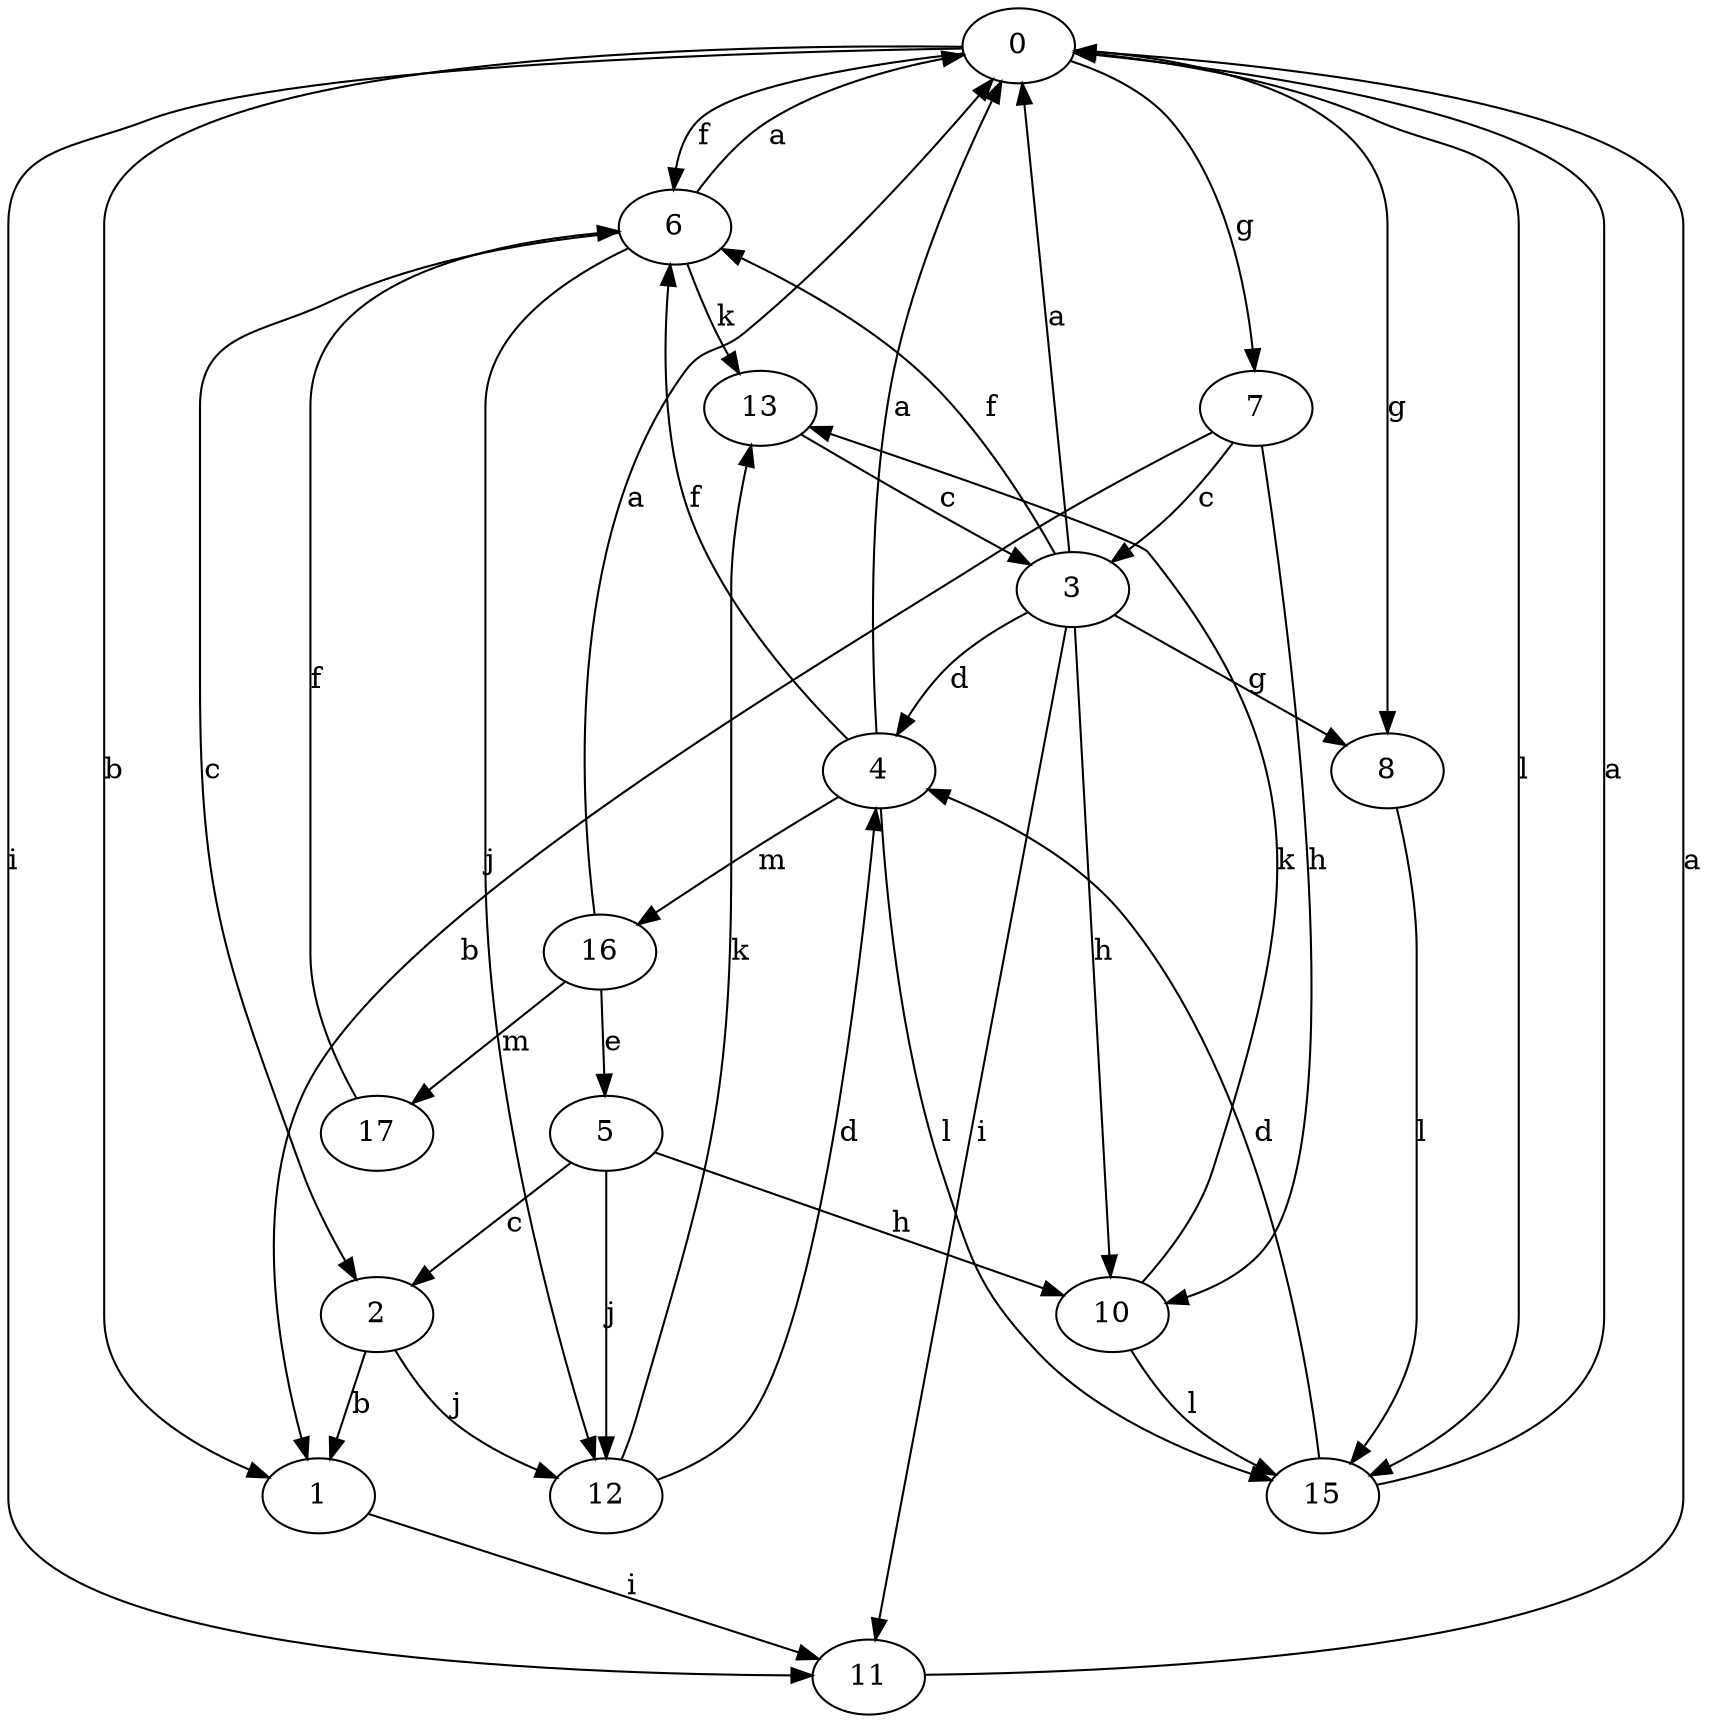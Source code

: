strict digraph  {
0;
1;
2;
3;
4;
5;
6;
7;
8;
10;
11;
12;
13;
15;
16;
17;
0 -> 1  [label=b];
0 -> 6  [label=f];
0 -> 7  [label=g];
0 -> 8  [label=g];
0 -> 11  [label=i];
0 -> 15  [label=l];
1 -> 11  [label=i];
2 -> 1  [label=b];
2 -> 12  [label=j];
3 -> 0  [label=a];
3 -> 4  [label=d];
3 -> 6  [label=f];
3 -> 8  [label=g];
3 -> 10  [label=h];
3 -> 11  [label=i];
4 -> 0  [label=a];
4 -> 6  [label=f];
4 -> 15  [label=l];
4 -> 16  [label=m];
5 -> 2  [label=c];
5 -> 10  [label=h];
5 -> 12  [label=j];
6 -> 0  [label=a];
6 -> 2  [label=c];
6 -> 12  [label=j];
6 -> 13  [label=k];
7 -> 1  [label=b];
7 -> 3  [label=c];
7 -> 10  [label=h];
8 -> 15  [label=l];
10 -> 13  [label=k];
10 -> 15  [label=l];
11 -> 0  [label=a];
12 -> 4  [label=d];
12 -> 13  [label=k];
13 -> 3  [label=c];
15 -> 0  [label=a];
15 -> 4  [label=d];
16 -> 0  [label=a];
16 -> 5  [label=e];
16 -> 17  [label=m];
17 -> 6  [label=f];
}
